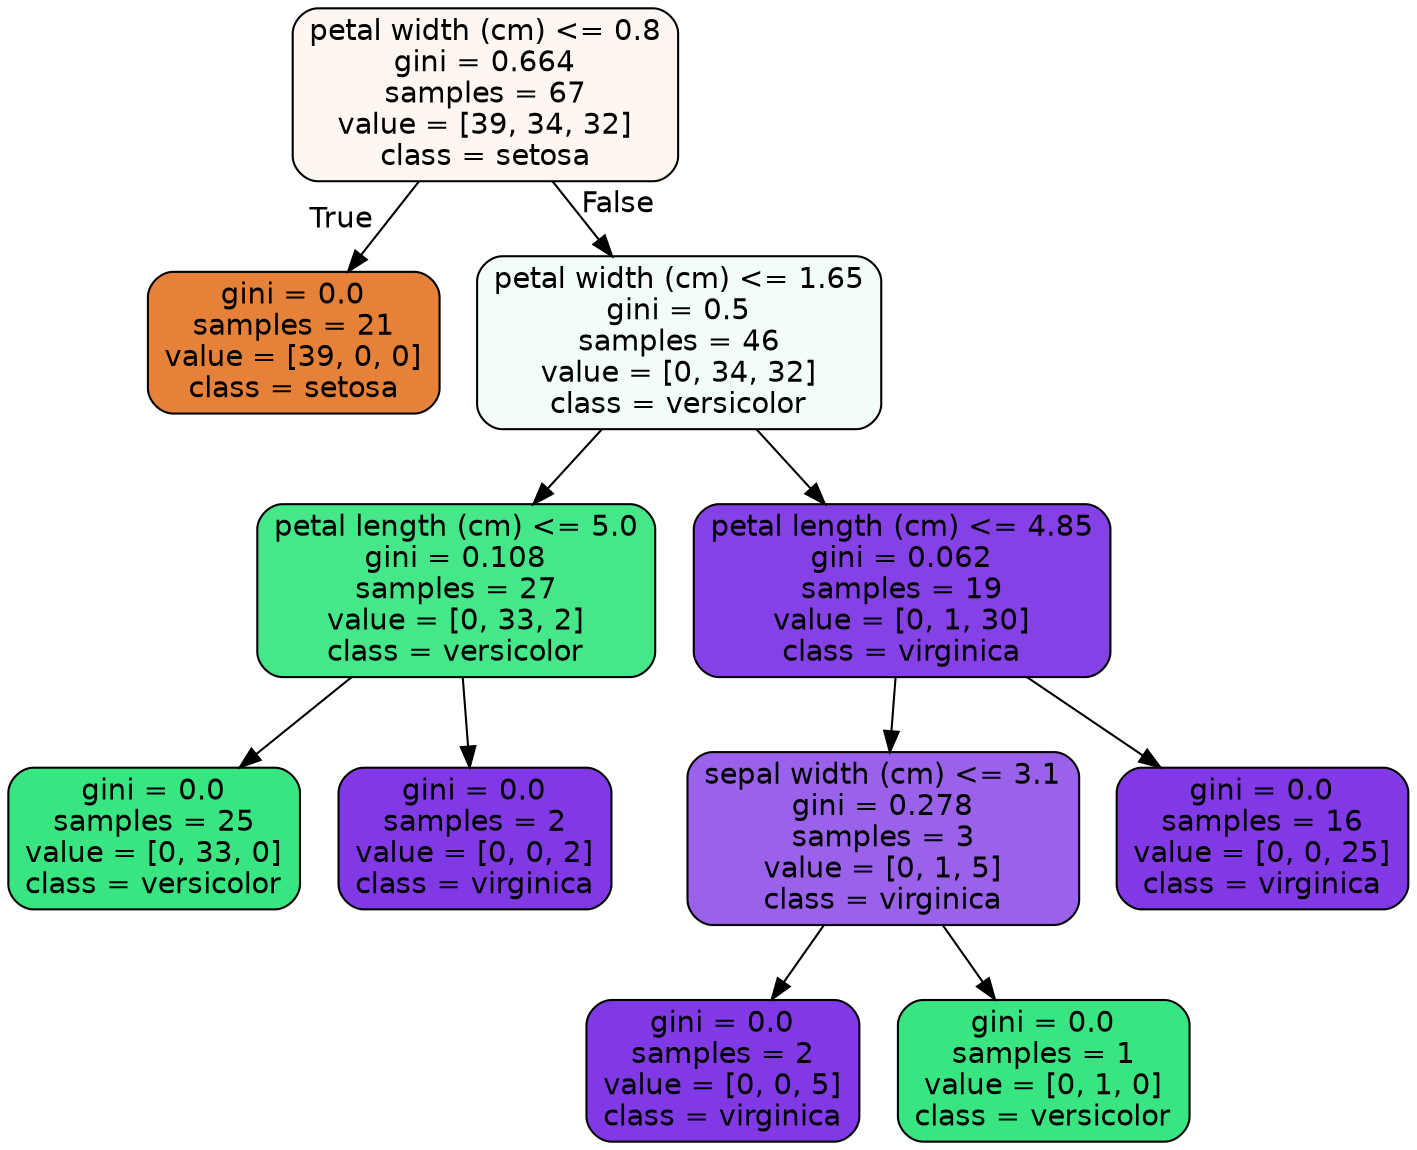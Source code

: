digraph Tree {
node [shape=box, style="filled, rounded", color="black", fontname="helvetica"] ;
edge [fontname="helvetica"] ;
0 [label="petal width (cm) <= 0.8\ngini = 0.664\nsamples = 67\nvalue = [39, 34, 32]\nclass = setosa", fillcolor="#fdf6f1"] ;
1 [label="gini = 0.0\nsamples = 21\nvalue = [39, 0, 0]\nclass = setosa", fillcolor="#e58139"] ;
0 -> 1 [labeldistance=2.5, labelangle=45, headlabel="True"] ;
2 [label="petal width (cm) <= 1.65\ngini = 0.5\nsamples = 46\nvalue = [0, 34, 32]\nclass = versicolor", fillcolor="#f3fdf8"] ;
0 -> 2 [labeldistance=2.5, labelangle=-45, headlabel="False"] ;
3 [label="petal length (cm) <= 5.0\ngini = 0.108\nsamples = 27\nvalue = [0, 33, 2]\nclass = versicolor", fillcolor="#45e789"] ;
2 -> 3 ;
5 [label="gini = 0.0\nsamples = 25\nvalue = [0, 33, 0]\nclass = versicolor", fillcolor="#39e581"] ;
3 -> 5 ;
6 [label="gini = 0.0\nsamples = 2\nvalue = [0, 0, 2]\nclass = virginica", fillcolor="#8139e5"] ;
3 -> 6 ;
4 [label="petal length (cm) <= 4.85\ngini = 0.062\nsamples = 19\nvalue = [0, 1, 30]\nclass = virginica", fillcolor="#8540e6"] ;
2 -> 4 ;
7 [label="sepal width (cm) <= 3.1\ngini = 0.278\nsamples = 3\nvalue = [0, 1, 5]\nclass = virginica", fillcolor="#9a61ea"] ;
4 -> 7 ;
9 [label="gini = 0.0\nsamples = 2\nvalue = [0, 0, 5]\nclass = virginica", fillcolor="#8139e5"] ;
7 -> 9 ;
10 [label="gini = 0.0\nsamples = 1\nvalue = [0, 1, 0]\nclass = versicolor", fillcolor="#39e581"] ;
7 -> 10 ;
8 [label="gini = 0.0\nsamples = 16\nvalue = [0, 0, 25]\nclass = virginica", fillcolor="#8139e5"] ;
4 -> 8 ;
}